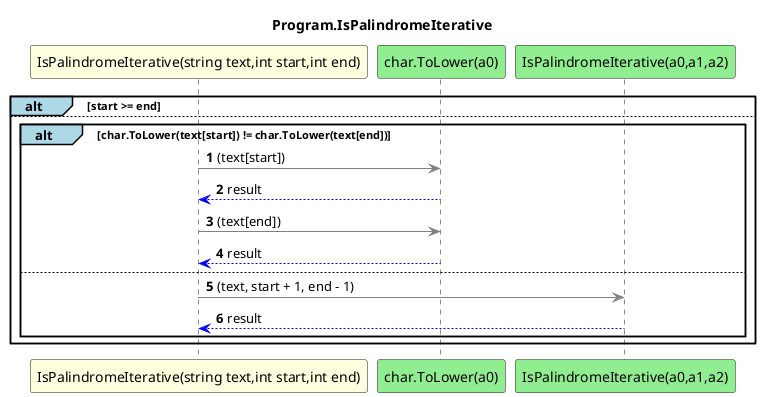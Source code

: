 @startuml Program.IsPalindromeIterative
title Program.IsPalindromeIterative
participant "IsPalindromeIterative(string text,int start,int end)" as IsPalindromeIterative_p0_p1_p2 #LightYellow
participant "char.ToLower(a0)" as char_ToLower_a0 #LightGreen
participant "IsPalindromeIterative(a0,a1,a2)" as IsPalindromeIterative_a0_a1_a2 #LightGreen
autonumber
alt#LightBlue start >= end
    else
        alt#LightBlue char.ToLower(text[start]) != char.ToLower(text[end])
            IsPalindromeIterative_p0_p1_p2 -[#grey]> char_ToLower_a0 : (text[start])
            char_ToLower_a0 -[#blue]-> IsPalindromeIterative_p0_p1_p2 : result
            IsPalindromeIterative_p0_p1_p2 -[#grey]> char_ToLower_a0 : (text[end])
            char_ToLower_a0 -[#blue]-> IsPalindromeIterative_p0_p1_p2 : result
            else
                IsPalindromeIterative_p0_p1_p2 -[#grey]> IsPalindromeIterative_a0_a1_a2 : (text, start + 1, end - 1)
                IsPalindromeIterative_a0_a1_a2 -[#blue]-> IsPalindromeIterative_p0_p1_p2 : result
        end
end
@enduml
